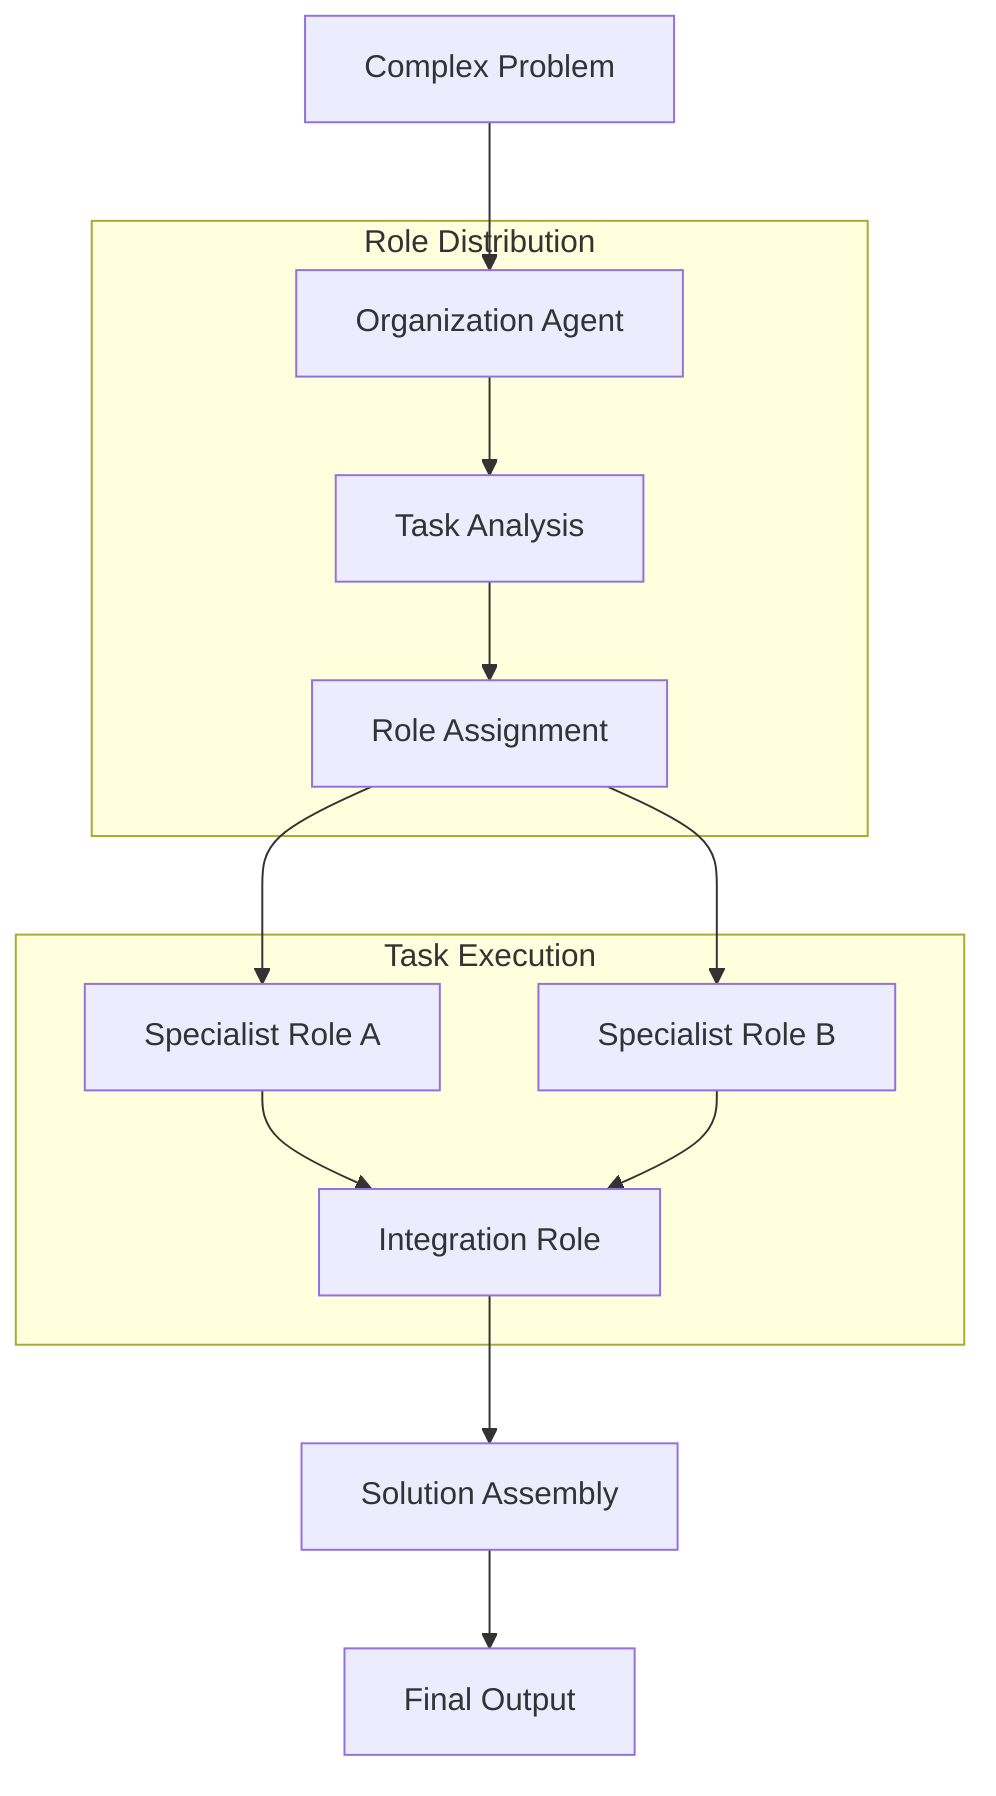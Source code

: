 flowchart TD
    A[Complex Problem] --> B[Organization Agent]
    
    subgraph Role Distribution
        B --> C[Task Analysis]
        C --> D[Role Assignment]
    end
    
    subgraph Task Execution
        D --> E[Specialist Role A]
        D --> F[Specialist Role B]
        E --> G[Integration Role]
        F --> G
    end
    
    G --> H[Solution Assembly]
    H --> I[Final Output]
